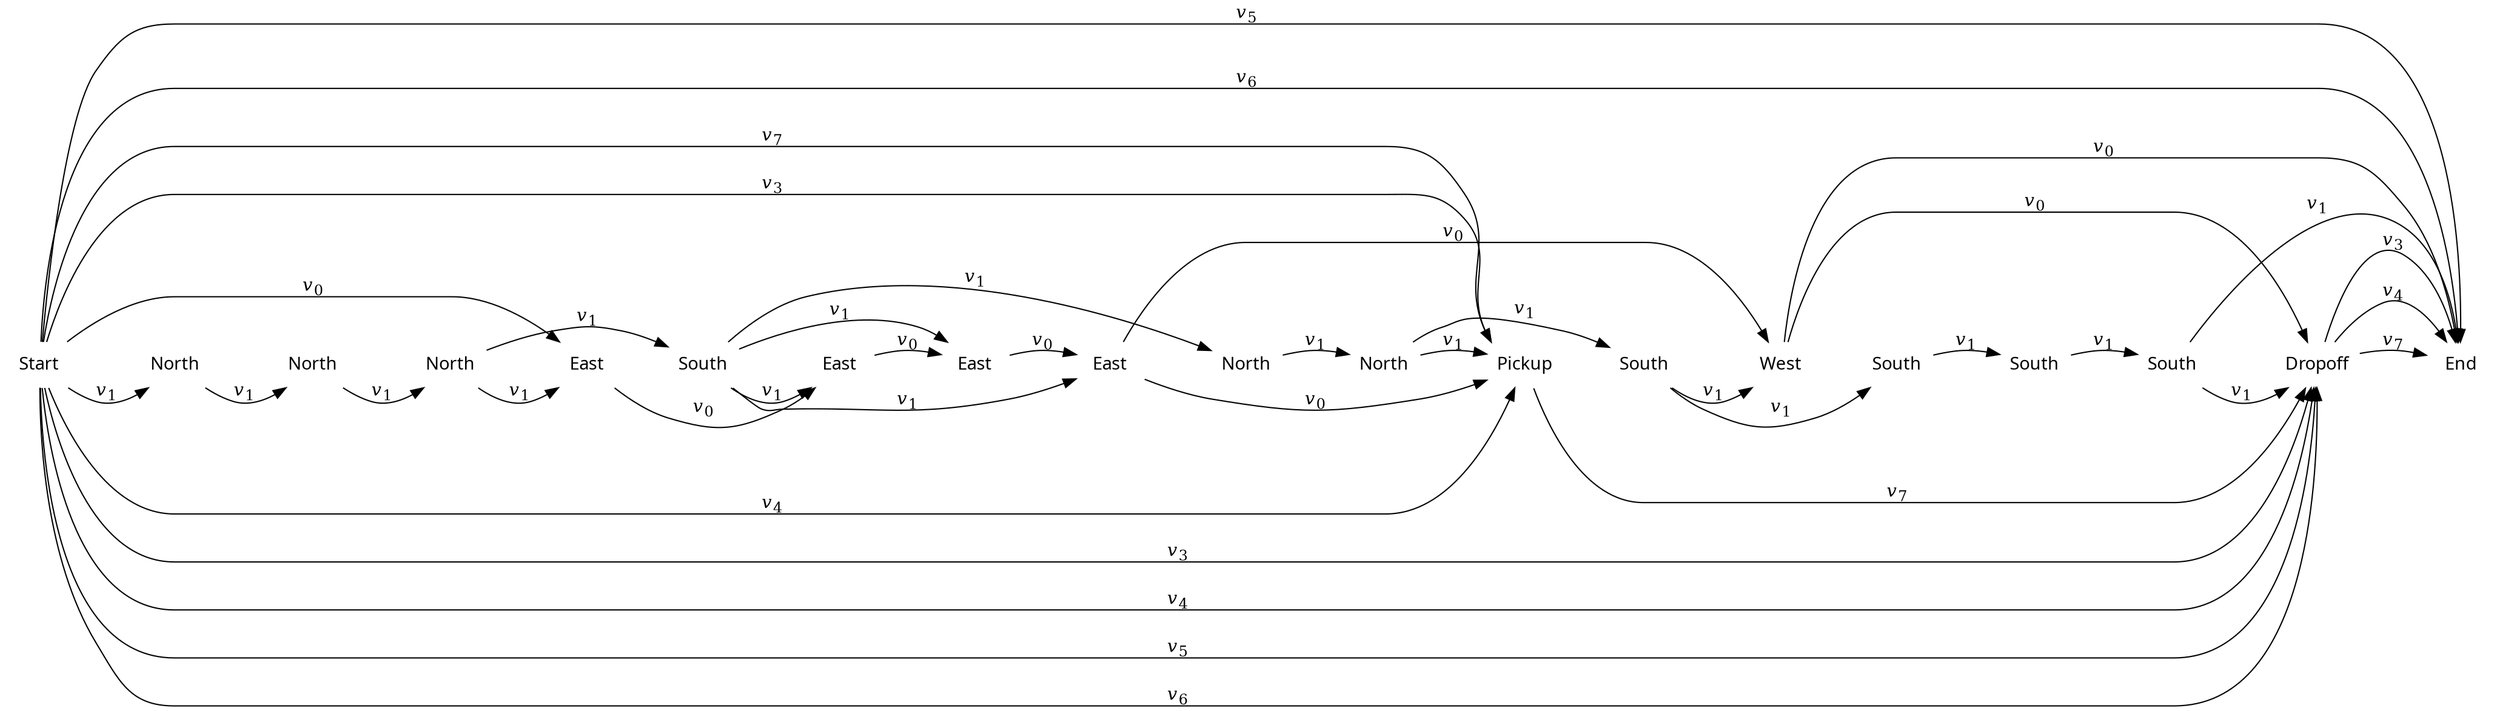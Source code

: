 digraph cat {
rankdir=LR
node [shape=plaintext]
edge [arrowhead=normal]

0 [label="Start",fontname="sans"]
1 [label="North",fontname="sans"]
2 [label="North",fontname="sans"]
3 [label="North",fontname="sans"]
4 [label="East",fontname="sans"]
5 [label="South",fontname="sans"]
6 [label="East",fontname="sans"]
7 [label="East",fontname="sans"]
8 [label="East",fontname="sans"]
9 [label="North",fontname="sans"]
10 [label="North",fontname="sans"]
11 [label="Pickup",fontname="sans"]
12 [label="South",fontname="sans"]
13 [label="West",fontname="sans"]
14 [label="South",fontname="sans"]
15 [label="South",fontname="sans"]
16 [label="South",fontname="sans"]
17 [label="Dropoff",fontname="sans"]
18 [label="End",fontname="sans"]

0 -> 4 [label=<<i>v</i><sub>0</sub>>]
0 -> 1 [label=<<i>v</i><sub>1</sub>>]
0 -> 11 [label=<<i>v</i><sub>3</sub>>]
0 -> 17 [label=<<i>v</i><sub>3</sub>>]
0 -> 11 [label=<<i>v</i><sub>4</sub>>]
0 -> 17 [label=<<i>v</i><sub>4</sub>>]
0 -> 17 [label=<<i>v</i><sub>5</sub>>]
0 -> 18 [label=<<i>v</i><sub>5</sub>>]
0 -> 17 [label=<<i>v</i><sub>6</sub>>]
0 -> 18 [label=<<i>v</i><sub>6</sub>>]
0 -> 11 [label=<<i>v</i><sub>7</sub>>]
1 -> 2 [label=<<i>v</i><sub>1</sub>>]
2 -> 3 [label=<<i>v</i><sub>1</sub>>]
3 -> 4 [label=<<i>v</i><sub>1</sub>>]
3 -> 5 [label=<<i>v</i><sub>1</sub>>]
4 -> 6 [label=<<i>v</i><sub>0</sub>>]
5 -> 6 [label=<<i>v</i><sub>1</sub>>]
5 -> 7 [label=<<i>v</i><sub>1</sub>>]
5 -> 8 [label=<<i>v</i><sub>1</sub>>]
5 -> 9 [label=<<i>v</i><sub>1</sub>>]
6 -> 7 [label=<<i>v</i><sub>0</sub>>]
7 -> 8 [label=<<i>v</i><sub>0</sub>>]
8 -> 11 [label=<<i>v</i><sub>0</sub>>]
8 -> 13 [label=<<i>v</i><sub>0</sub>>]
9 -> 10 [label=<<i>v</i><sub>1</sub>>]
10 -> 11 [label=<<i>v</i><sub>1</sub>>]
10 -> 12 [label=<<i>v</i><sub>1</sub>>]
11 -> 17 [label=<<i>v</i><sub>7</sub>>]
12 -> 13 [label=<<i>v</i><sub>1</sub>>]
12 -> 14 [label=<<i>v</i><sub>1</sub>>]
13 -> 17 [label=<<i>v</i><sub>0</sub>>]
13 -> 18 [label=<<i>v</i><sub>0</sub>>]
14 -> 15 [label=<<i>v</i><sub>1</sub>>]
15 -> 16 [label=<<i>v</i><sub>1</sub>>]
16 -> 17 [label=<<i>v</i><sub>1</sub>>]
16 -> 18 [label=<<i>v</i><sub>1</sub>>]
17 -> 18 [label=<<i>v</i><sub>3</sub>>]
17 -> 18 [label=<<i>v</i><sub>4</sub>>]
17 -> 18 [label=<<i>v</i><sub>7</sub>>]

# To line up the actions
0 -> 1 [weight=100,style=invis]
1 -> 2 [weight=100,style=invis]
2 -> 3 [weight=100,style=invis]
3 -> 4 [weight=100,style=invis]
4 -> 5 [weight=100,style=invis]
5 -> 6 [weight=100,style=invis]
6 -> 7 [weight=100,style=invis]
7 -> 8 [weight=100,style=invis]
8 -> 9 [weight=100,style=invis]
9 -> 10 [weight=100,style=invis]
10 -> 11 [weight=100,style=invis]
11 -> 12 [weight=100,style=invis]
12 -> 13 [weight=100,style=invis]
13 -> 14 [weight=100,style=invis]
14 -> 15 [weight=100,style=invis]
15 -> 16 [weight=100,style=invis]
16 -> 17 [weight=100,style=invis]
17 -> 18 [weight=100,style=invis]
}
